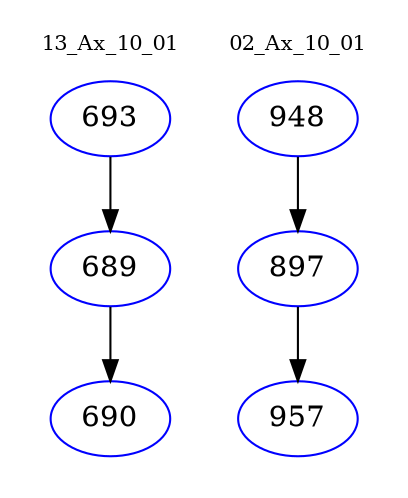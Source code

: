 digraph{
subgraph cluster_0 {
color = white
label = "13_Ax_10_01";
fontsize=10;
T0_693 [label="693", color="blue"]
T0_693 -> T0_689 [color="black"]
T0_689 [label="689", color="blue"]
T0_689 -> T0_690 [color="black"]
T0_690 [label="690", color="blue"]
}
subgraph cluster_1 {
color = white
label = "02_Ax_10_01";
fontsize=10;
T1_948 [label="948", color="blue"]
T1_948 -> T1_897 [color="black"]
T1_897 [label="897", color="blue"]
T1_897 -> T1_957 [color="black"]
T1_957 [label="957", color="blue"]
}
}
